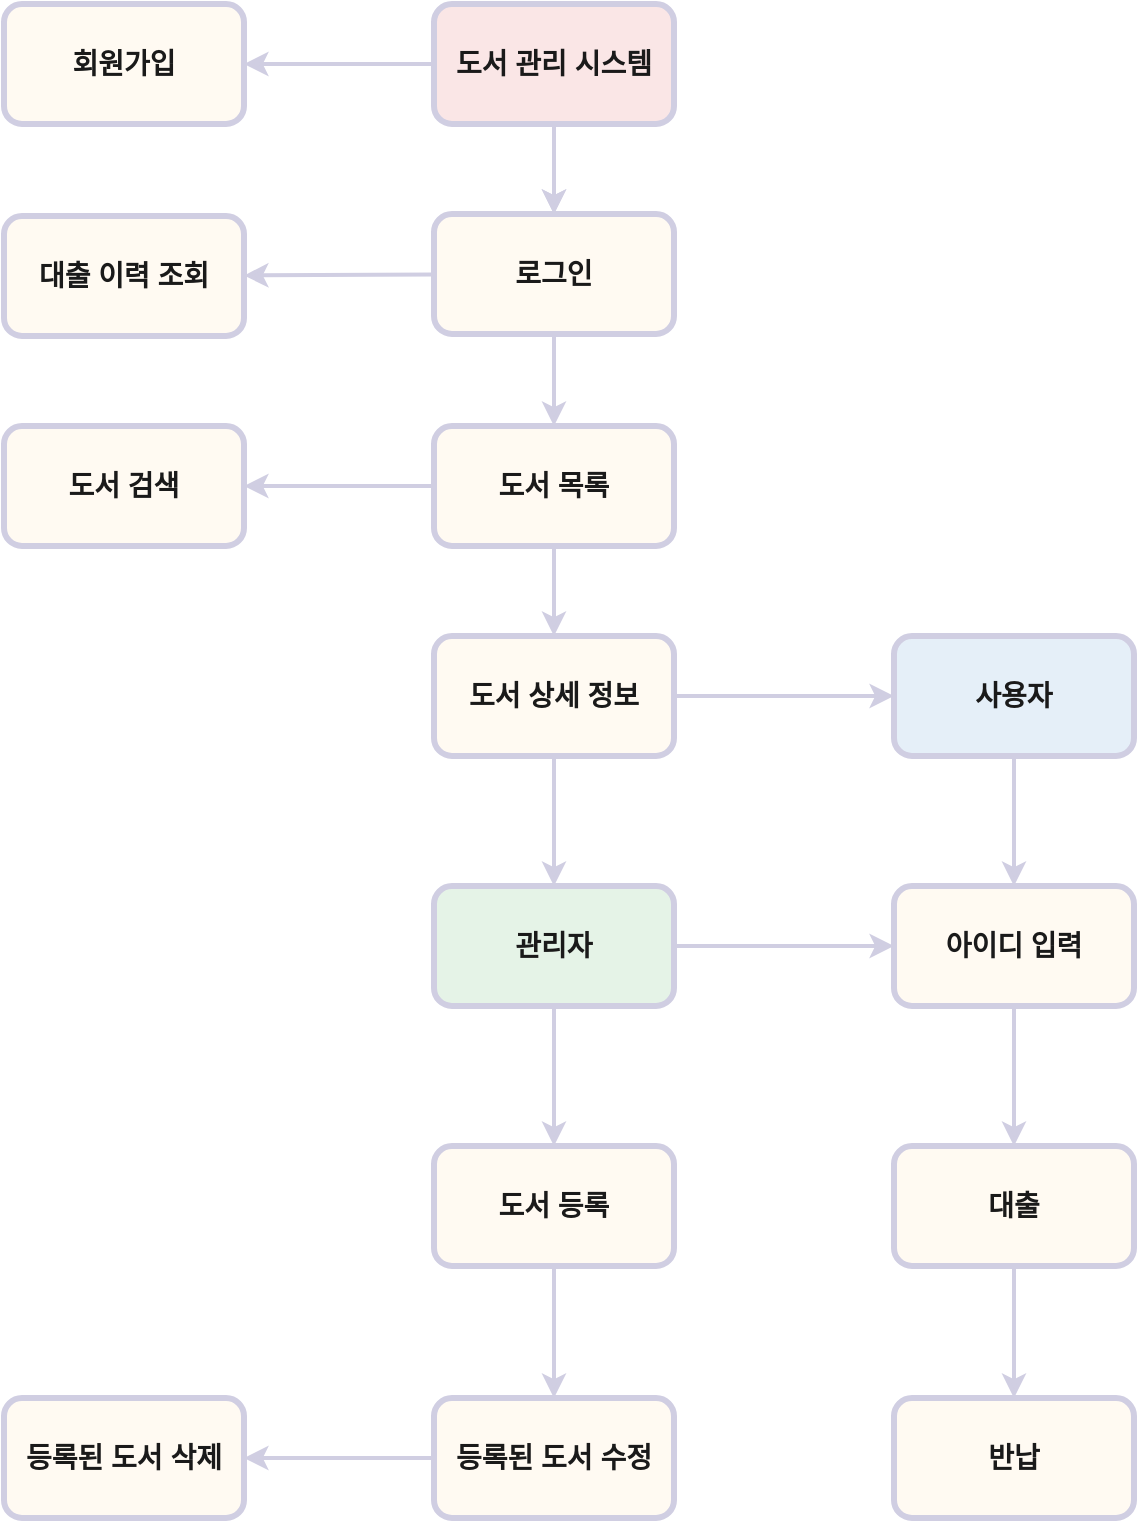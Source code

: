 <mxfile version="22.1.3" type="device">
  <diagram name="페이지-1" id="twV2iWpIDz_SOpb8t_hR">
    <mxGraphModel dx="2074" dy="920" grid="1" gridSize="10" guides="1" tooltips="1" connect="1" arrows="1" fold="1" page="1" pageScale="1" pageWidth="827" pageHeight="1169" background="none" math="0" shadow="0">
      <root>
        <mxCell id="0" />
        <mxCell id="1" parent="0" />
        <mxCell id="ml1MjksR15mFMe-J4kIT-2" value="사용자" style="rounded=1;whiteSpace=wrap;html=1;strokeWidth=3;strokeColor=#D0CEE2;fontStyle=1;fontSize=14;fontColor=#1A1A1A;labelBackgroundColor=none;fillColor=#e5eff8;" parent="1" vertex="1">
          <mxGeometry x="20" y="406" width="120" height="60" as="geometry" />
        </mxCell>
        <mxCell id="vz0VY59W7bqpoJjCtYMJ-15" value="" style="edgeStyle=orthogonalEdgeStyle;rounded=0;orthogonalLoop=1;jettySize=auto;html=1;strokeWidth=2;strokeColor=#D0CEE2;exitX=0.5;exitY=1;exitDx=0;exitDy=0;entryX=0.5;entryY=0;entryDx=0;entryDy=0;" edge="1" parent="1" source="ml1MjksR15mFMe-J4kIT-3" target="ml1MjksR15mFMe-J4kIT-17">
          <mxGeometry relative="1" as="geometry">
            <mxPoint x="80" y="800" as="targetPoint" />
          </mxGeometry>
        </mxCell>
        <mxCell id="ml1MjksR15mFMe-J4kIT-3" value="대출" style="rounded=1;whiteSpace=wrap;html=1;strokeWidth=3;strokeColor=#D0CEE2;fontStyle=1;fontSize=14;fontColor=#1A1A1A;labelBackgroundColor=none;fillColor=#FFFAF2;flipH=1;flipV=1;" parent="1" vertex="1">
          <mxGeometry x="20" y="661" width="120" height="60" as="geometry" />
        </mxCell>
        <mxCell id="ml1MjksR15mFMe-J4kIT-4" value="" style="edgeStyle=elbowEdgeStyle;rounded=0;orthogonalLoop=1;jettySize=auto;html=1;strokeColor=#D0CEE2;fontColor=#1A1A1A;entryX=0.5;entryY=0;entryDx=0;entryDy=0;elbow=vertical;strokeWidth=2;" parent="1" source="ml1MjksR15mFMe-J4kIT-6" target="ml1MjksR15mFMe-J4kIT-3" edge="1">
          <mxGeometry relative="1" as="geometry" />
        </mxCell>
        <mxCell id="ml1MjksR15mFMe-J4kIT-6" value="아이디 입력" style="rounded=1;whiteSpace=wrap;html=1;strokeWidth=3;strokeColor=#D0CEE2;fontStyle=1;fontSize=14;fontColor=#1A1A1A;labelBackgroundColor=none;fillColor=#FFFAF2;" parent="1" vertex="1">
          <mxGeometry x="20" y="531" width="120" height="60" as="geometry" />
        </mxCell>
        <mxCell id="ml1MjksR15mFMe-J4kIT-9" value="도서 관리 시스템" style="rounded=1;whiteSpace=wrap;html=1;strokeWidth=3;strokeColor=#D0CEE2;fillColor=#FAE6E6;fontStyle=1;fontSize=14;fontColor=#1A1A1A;labelBackgroundColor=none;" parent="1" vertex="1">
          <mxGeometry x="-210" y="90" width="120" height="60" as="geometry" />
        </mxCell>
        <mxCell id="zuseLrKdO3pTIa8bD1G1-3" value="" style="rounded=0;orthogonalLoop=1;jettySize=auto;html=1;strokeColor=#D0CEE2;strokeWidth=2;" parent="1" source="ml1MjksR15mFMe-J4kIT-11" target="zuseLrKdO3pTIa8bD1G1-2" edge="1">
          <mxGeometry relative="1" as="geometry" />
        </mxCell>
        <mxCell id="ml1MjksR15mFMe-J4kIT-11" value="등록된 도서 수정" style="rounded=1;whiteSpace=wrap;html=1;strokeWidth=3;strokeColor=#D0CEE2;fontStyle=1;fontSize=14;fontColor=#1A1A1A;labelBackgroundColor=none;fillColor=#FFFAF2;" parent="1" vertex="1">
          <mxGeometry x="-210" y="787" width="120" height="60" as="geometry" />
        </mxCell>
        <mxCell id="ml1MjksR15mFMe-J4kIT-17" value="반납" style="rounded=1;whiteSpace=wrap;html=1;strokeWidth=3;strokeColor=#D0CEE2;fontStyle=1;fontSize=14;fontColor=#1A1A1A;labelBackgroundColor=none;fillColor=#FFFAF2;flipH=1;flipV=1;" parent="1" vertex="1">
          <mxGeometry x="20" y="787" width="120" height="60" as="geometry" />
        </mxCell>
        <mxCell id="ml1MjksR15mFMe-J4kIT-18" value="" style="endArrow=classic;html=1;rounded=0;strokeColor=#D0CEE2;fontColor=#1A1A1A;exitX=0.5;exitY=1;exitDx=0;exitDy=0;entryX=0.5;entryY=0;entryDx=0;entryDy=0;strokeWidth=2;" parent="1" source="ml1MjksR15mFMe-J4kIT-2" target="ml1MjksR15mFMe-J4kIT-6" edge="1">
          <mxGeometry width="50" height="50" relative="1" as="geometry">
            <mxPoint x="-70" y="635" as="sourcePoint" />
            <mxPoint x="-20" y="585" as="targetPoint" />
          </mxGeometry>
        </mxCell>
        <mxCell id="ml1MjksR15mFMe-J4kIT-21" value="도서 검색" style="rounded=1;whiteSpace=wrap;html=1;strokeWidth=3;strokeColor=#D0CEE2;fontStyle=1;fontSize=14;fontColor=#1A1A1A;labelBackgroundColor=none;fillColor=#FFFAF2;flipV=0;flipH=1;" parent="1" vertex="1">
          <mxGeometry x="-425" y="301" width="120" height="60" as="geometry" />
        </mxCell>
        <mxCell id="vz0VY59W7bqpoJjCtYMJ-9" value="" style="edgeStyle=orthogonalEdgeStyle;rounded=0;orthogonalLoop=1;jettySize=auto;html=1;strokeColor=#D0CEE2;strokeWidth=2;" edge="1" parent="1" source="ml1MjksR15mFMe-J4kIT-23" target="ml1MjksR15mFMe-J4kIT-2">
          <mxGeometry relative="1" as="geometry" />
        </mxCell>
        <mxCell id="ml1MjksR15mFMe-J4kIT-23" value="도서 상세 정보" style="rounded=1;whiteSpace=wrap;html=1;strokeWidth=3;strokeColor=#D0CEE2;fontStyle=1;fontSize=14;fontColor=#1A1A1A;labelBackgroundColor=none;fillColor=#FFFAF2;" parent="1" vertex="1">
          <mxGeometry x="-210" y="406" width="120" height="60" as="geometry" />
        </mxCell>
        <mxCell id="zuseLrKdO3pTIa8bD1G1-2" value="등록된 도서 삭제" style="rounded=1;whiteSpace=wrap;html=1;strokeWidth=3;strokeColor=#D0CEE2;fontStyle=1;fontSize=14;fontColor=#1A1A1A;labelBackgroundColor=none;fillColor=#FFFAF2;flipV=0;" parent="1" vertex="1">
          <mxGeometry x="-425" y="787" width="120" height="60" as="geometry" />
        </mxCell>
        <mxCell id="zuseLrKdO3pTIa8bD1G1-4" value="대출 이력 조회" style="rounded=1;whiteSpace=wrap;html=1;strokeWidth=3;strokeColor=#D0CEE2;fontStyle=1;fontSize=14;fontColor=#1A1A1A;labelBackgroundColor=none;fillColor=#FFFAF2;flipV=0;flipH=1;" parent="1" vertex="1">
          <mxGeometry x="-425" y="196" width="120" height="60" as="geometry" />
        </mxCell>
        <mxCell id="vz0VY59W7bqpoJjCtYMJ-2" value="" style="edgeStyle=elbowEdgeStyle;rounded=0;orthogonalLoop=1;jettySize=auto;html=1;strokeWidth=2;strokeColor=#D0CEE2;elbow=vertical;" edge="1" parent="1" source="ml1MjksR15mFMe-J4kIT-9" target="vz0VY59W7bqpoJjCtYMJ-1">
          <mxGeometry relative="1" as="geometry">
            <mxPoint x="-149" y="302" as="sourcePoint" />
            <mxPoint x="-149" y="371" as="targetPoint" />
          </mxGeometry>
        </mxCell>
        <mxCell id="vz0VY59W7bqpoJjCtYMJ-3" value="" style="rounded=0;orthogonalLoop=1;jettySize=auto;html=1;strokeColor=#D0CEE2;fontColor=#1A1A1A;elbow=vertical;strokeWidth=2;" edge="1" parent="1" source="ml1MjksR15mFMe-J4kIT-9" target="vz0VY59W7bqpoJjCtYMJ-1">
          <mxGeometry relative="1" as="geometry">
            <mxPoint x="-149" y="229" as="sourcePoint" />
            <mxPoint x="80" y="371" as="targetPoint" />
          </mxGeometry>
        </mxCell>
        <mxCell id="vz0VY59W7bqpoJjCtYMJ-10" value="" style="rounded=0;orthogonalLoop=1;jettySize=auto;html=1;strokeColor=#D0CEE2;strokeWidth=2;" edge="1" parent="1" source="vz0VY59W7bqpoJjCtYMJ-1" target="zuseLrKdO3pTIa8bD1G1-4">
          <mxGeometry relative="1" as="geometry" />
        </mxCell>
        <mxCell id="vz0VY59W7bqpoJjCtYMJ-1" value="로그인" style="rounded=1;whiteSpace=wrap;html=1;strokeWidth=3;strokeColor=#D0CEE2;fontStyle=1;fontSize=14;fontColor=#1A1A1A;labelBackgroundColor=none;fillColor=#FFFAF2;" vertex="1" parent="1">
          <mxGeometry x="-210" y="195" width="120" height="60" as="geometry" />
        </mxCell>
        <mxCell id="vz0VY59W7bqpoJjCtYMJ-5" value="" style="rounded=0;orthogonalLoop=1;jettySize=auto;html=1;strokeWidth=2;strokeColor=#D0CEE2;elbow=vertical;" edge="1" parent="1" source="vz0VY59W7bqpoJjCtYMJ-1" target="vz0VY59W7bqpoJjCtYMJ-4">
          <mxGeometry relative="1" as="geometry">
            <mxPoint x="-149" y="255" as="sourcePoint" />
            <mxPoint x="-149" y="371" as="targetPoint" />
          </mxGeometry>
        </mxCell>
        <mxCell id="vz0VY59W7bqpoJjCtYMJ-6" value="" style="rounded=0;orthogonalLoop=1;jettySize=auto;html=1;strokeColor=#D0CEE2;strokeWidth=2;" edge="1" parent="1" source="vz0VY59W7bqpoJjCtYMJ-4" target="ml1MjksR15mFMe-J4kIT-21">
          <mxGeometry relative="1" as="geometry" />
        </mxCell>
        <mxCell id="vz0VY59W7bqpoJjCtYMJ-8" value="" style="edgeStyle=orthogonalEdgeStyle;rounded=0;orthogonalLoop=1;jettySize=auto;html=1;strokeColor=#D0CEE2;strokeWidth=2;" edge="1" parent="1" source="vz0VY59W7bqpoJjCtYMJ-4" target="ml1MjksR15mFMe-J4kIT-23">
          <mxGeometry relative="1" as="geometry" />
        </mxCell>
        <mxCell id="vz0VY59W7bqpoJjCtYMJ-4" value="도서 목록" style="rounded=1;whiteSpace=wrap;html=1;strokeWidth=3;strokeColor=#D0CEE2;fontStyle=1;fontSize=14;fontColor=#1A1A1A;labelBackgroundColor=none;fillColor=#FFFAF2;" vertex="1" parent="1">
          <mxGeometry x="-210" y="301" width="120" height="60" as="geometry" />
        </mxCell>
        <mxCell id="vz0VY59W7bqpoJjCtYMJ-11" value="" style="rounded=0;orthogonalLoop=1;jettySize=auto;html=1;strokeColor=#D0CEE2;fontColor=#1A1A1A;exitX=0.5;exitY=1;exitDx=0;exitDy=0;entryX=0.5;entryY=0;entryDx=0;entryDy=0;elbow=vertical;strokeWidth=2;" edge="1" parent="1" target="ml1MjksR15mFMe-J4kIT-34">
          <mxGeometry relative="1" as="geometry">
            <mxPoint x="-223" y="561" as="targetPoint" />
            <mxPoint x="-150" y="466" as="sourcePoint" />
          </mxGeometry>
        </mxCell>
        <mxCell id="vz0VY59W7bqpoJjCtYMJ-21" value="" style="rounded=0;orthogonalLoop=1;jettySize=auto;html=1;entryX=0;entryY=0.5;entryDx=0;entryDy=0;strokeColor=#D0CEE2;strokeWidth=2;" edge="1" parent="1" source="ml1MjksR15mFMe-J4kIT-34" target="ml1MjksR15mFMe-J4kIT-6">
          <mxGeometry relative="1" as="geometry" />
        </mxCell>
        <mxCell id="ml1MjksR15mFMe-J4kIT-34" value="관리자" style="rounded=1;whiteSpace=wrap;html=1;strokeWidth=3;strokeColor=#D0CEE2;fontStyle=1;fontSize=14;fontColor=#1A1A1A;labelBackgroundColor=none;fillColor=#e5f3e7;" parent="1" vertex="1">
          <mxGeometry x="-210" y="531" width="120" height="60" as="geometry" />
        </mxCell>
        <mxCell id="vz0VY59W7bqpoJjCtYMJ-13" value="" style="edgeStyle=elbowEdgeStyle;rounded=0;orthogonalLoop=1;jettySize=auto;html=1;strokeColor=#D0CEE2;fontColor=#1A1A1A;exitX=0.5;exitY=1;exitDx=0;exitDy=0;entryX=0.5;entryY=0;entryDx=0;entryDy=0;elbow=vertical;strokeWidth=2;" edge="1" parent="1" source="ml1MjksR15mFMe-J4kIT-34" target="ml1MjksR15mFMe-J4kIT-16">
          <mxGeometry relative="1" as="geometry">
            <mxPoint x="-149" y="720" as="targetPoint" />
            <mxPoint x="-149" y="617" as="sourcePoint" />
            <Array as="points" />
          </mxGeometry>
        </mxCell>
        <mxCell id="vz0VY59W7bqpoJjCtYMJ-20" value="" style="edgeStyle=orthogonalEdgeStyle;rounded=0;orthogonalLoop=1;jettySize=auto;html=1;strokeWidth=2;strokeColor=#D0CEE2;" edge="1" parent="1" source="ml1MjksR15mFMe-J4kIT-16" target="ml1MjksR15mFMe-J4kIT-11">
          <mxGeometry relative="1" as="geometry" />
        </mxCell>
        <mxCell id="ml1MjksR15mFMe-J4kIT-16" value="도서 등록" style="rounded=1;whiteSpace=wrap;html=1;strokeWidth=3;strokeColor=#D0CEE2;fontStyle=1;fontSize=14;fontColor=#1A1A1A;labelBackgroundColor=none;fillColor=#FFFAF2;flipH=1;flipV=1;" parent="1" vertex="1">
          <mxGeometry x="-210" y="661" width="120" height="60" as="geometry" />
        </mxCell>
        <mxCell id="vz0VY59W7bqpoJjCtYMJ-16" value="" style="rounded=0;orthogonalLoop=1;jettySize=auto;html=1;strokeColor=#D0CEE2;fontColor=#1A1A1A;strokeWidth=2;exitX=0;exitY=0.5;exitDx=0;exitDy=0;" edge="1" parent="1" target="vz0VY59W7bqpoJjCtYMJ-17" source="ml1MjksR15mFMe-J4kIT-9">
          <mxGeometry relative="1" as="geometry">
            <mxPoint x="-497" y="120" as="sourcePoint" />
          </mxGeometry>
        </mxCell>
        <mxCell id="vz0VY59W7bqpoJjCtYMJ-17" value="회원가입" style="rounded=1;whiteSpace=wrap;html=1;strokeWidth=3;strokeColor=#D0CEE2;fontStyle=1;fontSize=14;fontColor=#1A1A1A;labelBackgroundColor=none;fillColor=#FFFAF2;" vertex="1" parent="1">
          <mxGeometry x="-425" y="90" width="120" height="60" as="geometry" />
        </mxCell>
      </root>
    </mxGraphModel>
  </diagram>
</mxfile>
